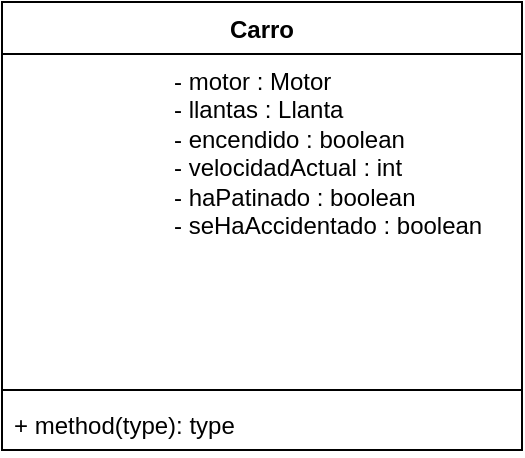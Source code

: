 <mxfile version="26.0.16">
  <diagram name="Página-1" id="1IgTHfMQWsKtIobFBTyV">
    <mxGraphModel dx="872" dy="515" grid="1" gridSize="10" guides="1" tooltips="1" connect="1" arrows="1" fold="1" page="1" pageScale="1" pageWidth="827" pageHeight="1169" math="0" shadow="0">
      <root>
        <mxCell id="0" />
        <mxCell id="1" parent="0" />
        <mxCell id="T1IYrSb6ShYuh--XtA7m-1" value="Carro" style="swimlane;fontStyle=1;align=center;verticalAlign=top;childLayout=stackLayout;horizontal=1;startSize=26;horizontalStack=0;resizeParent=1;resizeParentMax=0;resizeLast=0;collapsible=1;marginBottom=0;whiteSpace=wrap;html=1;" vertex="1" parent="1">
          <mxGeometry x="320" y="60" width="260" height="224" as="geometry" />
        </mxCell>
        <mxCell id="T1IYrSb6ShYuh--XtA7m-2" value="&lt;blockquote style=&quot;margin: 0 0 0 40px; border: none; padding: 0px;&quot;&gt;&lt;blockquote style=&quot;margin: 0 0 0 40px; border: none; padding: 0px;&quot;&gt;- motor : Motor&lt;/blockquote&gt;&lt;blockquote style=&quot;margin: 0 0 0 40px; border: none; padding: 0px;&quot;&gt;- llantas : Llanta&lt;/blockquote&gt;&lt;blockquote style=&quot;margin: 0 0 0 40px; border: none; padding: 0px;&quot;&gt;- encendido : boolean&lt;/blockquote&gt;&lt;blockquote style=&quot;margin: 0 0 0 40px; border: none; padding: 0px;&quot;&gt;- velocidadActual : int&lt;/blockquote&gt;&lt;blockquote style=&quot;margin: 0 0 0 40px; border: none; padding: 0px;&quot;&gt;- haPatinado : boolean&lt;/blockquote&gt;&lt;blockquote style=&quot;margin: 0 0 0 40px; border: none; padding: 0px;&quot;&gt;- seHaAccidentado : boolean&lt;/blockquote&gt;&lt;/blockquote&gt;" style="text;strokeColor=none;fillColor=none;align=left;verticalAlign=top;spacingLeft=4;spacingRight=4;overflow=hidden;rotatable=0;points=[[0,0.5],[1,0.5]];portConstraint=eastwest;whiteSpace=wrap;html=1;" vertex="1" parent="T1IYrSb6ShYuh--XtA7m-1">
          <mxGeometry y="26" width="260" height="164" as="geometry" />
        </mxCell>
        <mxCell id="T1IYrSb6ShYuh--XtA7m-3" value="" style="line;strokeWidth=1;fillColor=none;align=left;verticalAlign=middle;spacingTop=-1;spacingLeft=3;spacingRight=3;rotatable=0;labelPosition=right;points=[];portConstraint=eastwest;strokeColor=inherit;" vertex="1" parent="T1IYrSb6ShYuh--XtA7m-1">
          <mxGeometry y="190" width="260" height="8" as="geometry" />
        </mxCell>
        <mxCell id="T1IYrSb6ShYuh--XtA7m-4" value="+ method(type): type" style="text;strokeColor=none;fillColor=none;align=left;verticalAlign=top;spacingLeft=4;spacingRight=4;overflow=hidden;rotatable=0;points=[[0,0.5],[1,0.5]];portConstraint=eastwest;whiteSpace=wrap;html=1;" vertex="1" parent="T1IYrSb6ShYuh--XtA7m-1">
          <mxGeometry y="198" width="260" height="26" as="geometry" />
        </mxCell>
      </root>
    </mxGraphModel>
  </diagram>
</mxfile>
